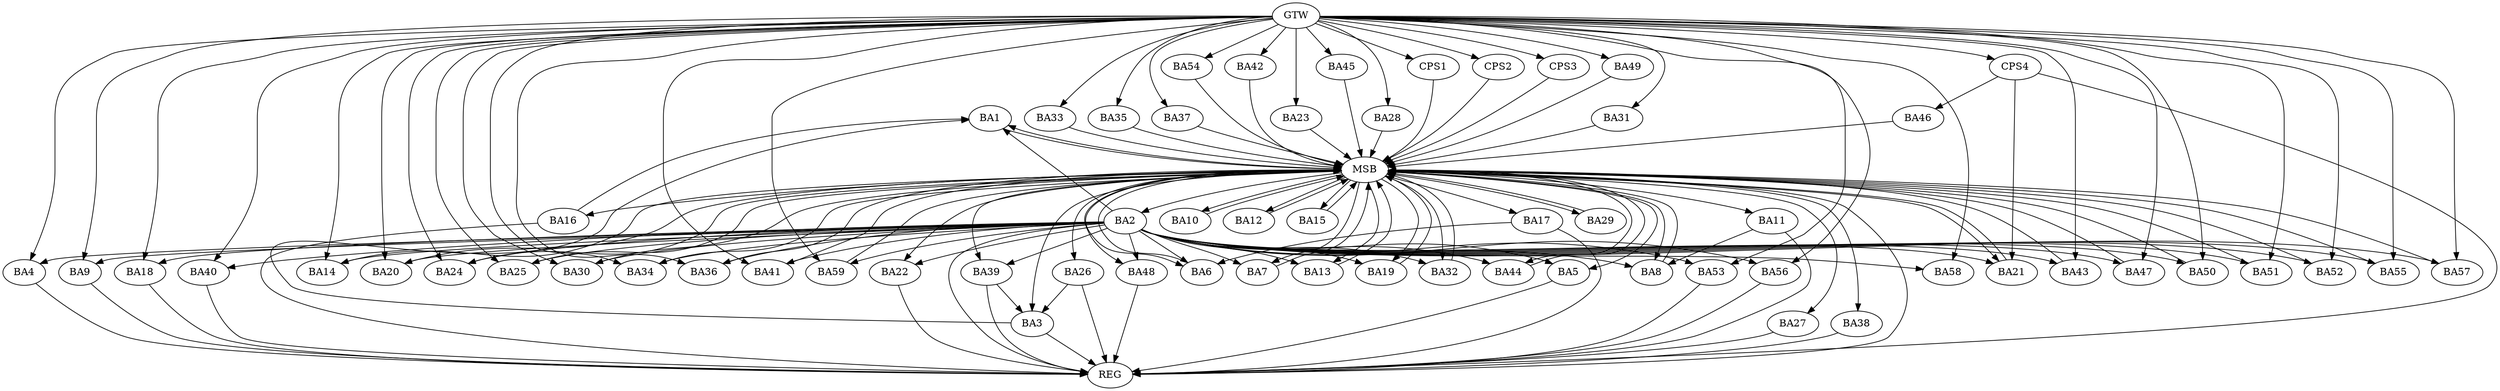 strict digraph G {
  BA1 [ label="BA1" ];
  BA2 [ label="BA2" ];
  BA3 [ label="BA3" ];
  BA4 [ label="BA4" ];
  BA5 [ label="BA5" ];
  BA6 [ label="BA6" ];
  BA7 [ label="BA7" ];
  BA8 [ label="BA8" ];
  BA9 [ label="BA9" ];
  BA10 [ label="BA10" ];
  BA11 [ label="BA11" ];
  BA12 [ label="BA12" ];
  BA13 [ label="BA13" ];
  BA14 [ label="BA14" ];
  BA15 [ label="BA15" ];
  BA16 [ label="BA16" ];
  BA17 [ label="BA17" ];
  BA18 [ label="BA18" ];
  BA19 [ label="BA19" ];
  BA20 [ label="BA20" ];
  BA21 [ label="BA21" ];
  BA22 [ label="BA22" ];
  BA23 [ label="BA23" ];
  BA24 [ label="BA24" ];
  BA25 [ label="BA25" ];
  BA26 [ label="BA26" ];
  BA27 [ label="BA27" ];
  BA28 [ label="BA28" ];
  BA29 [ label="BA29" ];
  BA30 [ label="BA30" ];
  BA31 [ label="BA31" ];
  BA32 [ label="BA32" ];
  BA33 [ label="BA33" ];
  BA34 [ label="BA34" ];
  BA35 [ label="BA35" ];
  BA36 [ label="BA36" ];
  BA37 [ label="BA37" ];
  BA38 [ label="BA38" ];
  BA39 [ label="BA39" ];
  BA40 [ label="BA40" ];
  BA41 [ label="BA41" ];
  BA42 [ label="BA42" ];
  BA43 [ label="BA43" ];
  BA44 [ label="BA44" ];
  BA45 [ label="BA45" ];
  BA46 [ label="BA46" ];
  BA47 [ label="BA47" ];
  BA48 [ label="BA48" ];
  BA49 [ label="BA49" ];
  BA50 [ label="BA50" ];
  BA51 [ label="BA51" ];
  BA52 [ label="BA52" ];
  BA53 [ label="BA53" ];
  BA54 [ label="BA54" ];
  BA55 [ label="BA55" ];
  BA56 [ label="BA56" ];
  BA57 [ label="BA57" ];
  BA58 [ label="BA58" ];
  BA59 [ label="BA59" ];
  CPS1 [ label="CPS1" ];
  CPS2 [ label="CPS2" ];
  CPS3 [ label="CPS3" ];
  CPS4 [ label="CPS4" ];
  GTW [ label="GTW" ];
  REG [ label="REG" ];
  MSB [ label="MSB" ];
  BA2 -> BA1;
  BA3 -> BA1;
  BA11 -> BA8;
  BA16 -> BA1;
  BA17 -> BA6;
  BA26 -> BA3;
  BA39 -> BA3;
  CPS4 -> BA21;
  CPS4 -> BA46;
  GTW -> BA4;
  GTW -> BA9;
  GTW -> BA14;
  GTW -> BA18;
  GTW -> BA20;
  GTW -> BA23;
  GTW -> BA24;
  GTW -> BA25;
  GTW -> BA28;
  GTW -> BA30;
  GTW -> BA31;
  GTW -> BA33;
  GTW -> BA34;
  GTW -> BA35;
  GTW -> BA36;
  GTW -> BA37;
  GTW -> BA40;
  GTW -> BA41;
  GTW -> BA42;
  GTW -> BA43;
  GTW -> BA45;
  GTW -> BA47;
  GTW -> BA49;
  GTW -> BA50;
  GTW -> BA51;
  GTW -> BA52;
  GTW -> BA53;
  GTW -> BA54;
  GTW -> BA55;
  GTW -> BA56;
  GTW -> BA57;
  GTW -> BA58;
  GTW -> BA59;
  GTW -> CPS1;
  GTW -> CPS2;
  GTW -> CPS3;
  GTW -> CPS4;
  BA2 -> REG;
  BA3 -> REG;
  BA4 -> REG;
  BA5 -> REG;
  BA9 -> REG;
  BA11 -> REG;
  BA16 -> REG;
  BA17 -> REG;
  BA18 -> REG;
  BA22 -> REG;
  BA26 -> REG;
  BA27 -> REG;
  BA38 -> REG;
  BA39 -> REG;
  BA40 -> REG;
  BA48 -> REG;
  BA53 -> REG;
  BA56 -> REG;
  CPS4 -> REG;
  BA1 -> MSB;
  MSB -> BA2;
  MSB -> REG;
  BA6 -> MSB;
  MSB -> BA3;
  BA7 -> MSB;
  MSB -> BA1;
  BA8 -> MSB;
  MSB -> BA7;
  BA10 -> MSB;
  BA12 -> MSB;
  BA13 -> MSB;
  MSB -> BA5;
  BA14 -> MSB;
  MSB -> BA12;
  BA15 -> MSB;
  BA19 -> MSB;
  BA20 -> MSB;
  MSB -> BA11;
  BA21 -> MSB;
  BA23 -> MSB;
  MSB -> BA6;
  BA24 -> MSB;
  BA25 -> MSB;
  MSB -> BA16;
  BA28 -> MSB;
  MSB -> BA8;
  BA29 -> MSB;
  MSB -> BA13;
  BA30 -> MSB;
  BA31 -> MSB;
  BA32 -> MSB;
  MSB -> BA19;
  BA33 -> MSB;
  BA34 -> MSB;
  BA35 -> MSB;
  BA36 -> MSB;
  BA37 -> MSB;
  BA41 -> MSB;
  MSB -> BA26;
  BA42 -> MSB;
  BA43 -> MSB;
  BA44 -> MSB;
  MSB -> BA29;
  BA45 -> MSB;
  MSB -> BA21;
  BA46 -> MSB;
  BA47 -> MSB;
  BA49 -> MSB;
  BA50 -> MSB;
  BA51 -> MSB;
  MSB -> BA39;
  BA52 -> MSB;
  BA54 -> MSB;
  MSB -> BA10;
  BA55 -> MSB;
  MSB -> BA17;
  BA57 -> MSB;
  BA59 -> MSB;
  MSB -> BA32;
  CPS1 -> MSB;
  MSB -> BA27;
  MSB -> BA38;
  MSB -> BA22;
  MSB -> BA48;
  CPS2 -> MSB;
  MSB -> BA44;
  MSB -> BA15;
  CPS3 -> MSB;
  BA2 -> BA58;
  BA2 -> BA30;
  BA2 -> BA41;
  BA2 -> BA50;
  BA2 -> BA14;
  BA2 -> BA43;
  BA2 -> BA8;
  BA2 -> BA48;
  BA2 -> BA22;
  BA2 -> BA24;
  BA2 -> BA4;
  BA2 -> BA39;
  BA2 -> BA32;
  BA2 -> BA57;
  BA2 -> BA21;
  BA2 -> BA55;
  BA2 -> BA7;
  BA2 -> BA53;
  BA2 -> BA20;
  BA2 -> BA36;
  BA2 -> BA34;
  BA2 -> BA52;
  BA2 -> BA51;
  BA2 -> BA18;
  BA2 -> BA56;
  BA2 -> BA25;
  BA2 -> BA5;
  BA2 -> BA13;
  BA2 -> BA9;
  BA2 -> BA47;
  BA2 -> BA6;
  BA2 -> BA19;
  BA2 -> BA40;
  BA2 -> BA59;
  BA2 -> BA44;
}
